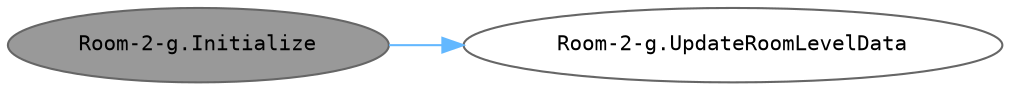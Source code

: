 digraph "Room-2-g.Initialize"
{
 // INTERACTIVE_SVG=YES
 // LATEX_PDF_SIZE
  bgcolor="transparent";
  edge [fontname=Helvetica,fontsize=10,labelfontname=Helvetica,labelfontsize=10];
  node [fontname=Helvetica,fontsize=10,fontname=Consolas fontsize=10 style=filled height=0.2 width=0.4 margin=0.1];
  rankdir="LR";
  Node1 [id="Node000001",label="Room-2-g.Initialize",height=0.2,width=0.4,color="gray40", fillcolor="grey60", style="filled", fontcolor="black",tooltip="방 초기화 시 기본 초기화 이후 레벨 데이터도 갱신합니다."];
  Node1 -> Node2 [id="edge1_Node000001_Node000002",color="steelblue1",style="solid",tooltip=" "];
  Node2 [id="Node000002",label="Room-2-g.UpdateRoomLevelData",height=0.2,width=0.4,color="grey40", fillcolor="white", style="filled",URL="$class_room-2-g.html#a991f10d83518af889058b13763fd3e25",tooltip="레벨 데이터 캐시를 갱신합니다. roomData에서 현재 레벨에 맞는 데이터를 가져오고, 시각적 요소도 함께 갱신됩니다."];
}
